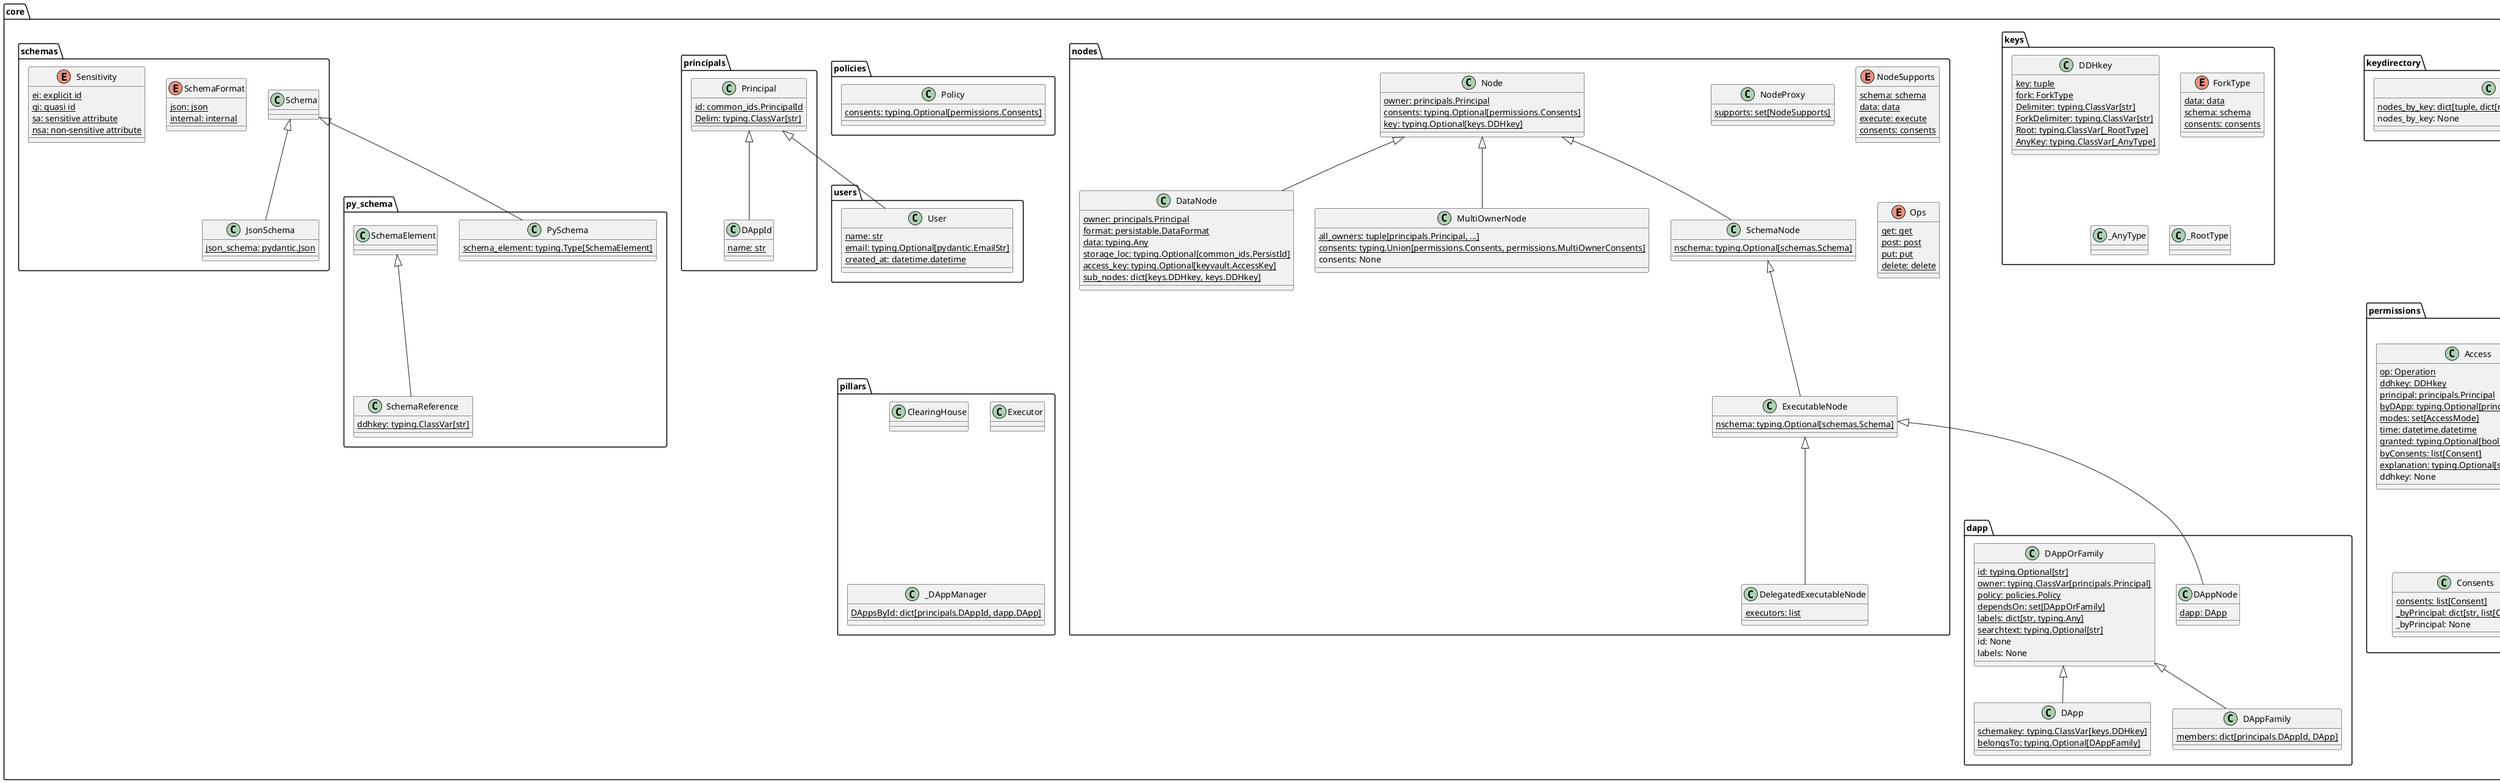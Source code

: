 @startuml
class core.dapp.DApp {
  schemakey: typing.ClassVar[keys.DDHkey] {static}
  belongsTo: typing.Optional[DAppFamily] {static}
}
class core.dapp.DAppFamily {
  members: dict[principals.DAppId, DApp] {static}
}
class core.dapp.DAppNode {
  dapp: DApp {static}
}
class core.dapp.DAppOrFamily {
  id: typing.Optional[str] {static}
  owner: typing.ClassVar[principals.Principal] {static}
  policy: policies.Policy {static}
  dependsOn: set[DAppOrFamily] {static}
  labels: dict[str, typing.Any] {static}
  searchtext: typing.Optional[str] {static}
  id: None
  labels: None
}
class core.errors.AccessError {
  http_status: typing.ClassVar[int] {static}
}
class core.errors.DAppError {
  http_status: typing.ClassVar[int] {static}
}
class core.errors.DDHerror {
  http_status: typing.ClassVar[int] {static}
}
class core.errors.NotFound {
  http_status: typing.ClassVar[int] {static}
}
class core.errors.NotSelectable {
  http_status: typing.ClassVar[int] {static}
}
class core.keydirectory._NodeRegistry {
  nodes_by_key: dict[tuple, dict[nodes.NodeSupports, nodes.NodeProxy]] {static}
  nodes_by_key: None
}
class core.keys.DDHkey {
  key: tuple {static}
  fork: ForkType {static}
  Delimiter: typing.ClassVar[str] {static}
  ForkDelimiter: typing.ClassVar[str] {static}
  Root: typing.ClassVar[_RootType] {static}
  AnyKey: typing.ClassVar[_AnyType] {static}
}
enum core.keys.ForkType {
  data: data {static}
  schema: schema {static}
  consents: consents {static}
}
class core.keys._AnyType {
}
class core.keys._RootType {
}
class core.nodes.DataNode {
  owner: principals.Principal {static}
  format: persistable.DataFormat {static}
  data: typing.Any {static}
  storage_loc: typing.Optional[common_ids.PersistId] {static}
  access_key: typing.Optional[keyvault.AccessKey] {static}
  sub_nodes: dict[keys.DDHkey, keys.DDHkey] {static}
}
class core.nodes.DelegatedExecutableNode {
  executors: list {static}
}
class core.nodes.ExecutableNode {
  nschema: typing.Optional[schemas.Schema] {static}
}
class core.nodes.MultiOwnerNode {
  all_owners: tuple[principals.Principal, ...] {static}
  consents: typing.Union[permissions.Consents, permissions.MultiOwnerConsents] {static}
  consents: None
}
class core.nodes.Node {
  owner: principals.Principal {static}
  consents: typing.Optional[permissions.Consents] {static}
  key: typing.Optional[keys.DDHkey] {static}
}
class core.nodes.NodeProxy {
  supports: set[NodeSupports] {static}
}
enum core.nodes.NodeSupports {
  schema: schema {static}
  data: data {static}
  execute: execute {static}
  consents: consents {static}
}
enum core.nodes.Ops {
  get: get {static}
  post: post {static}
  put: put {static}
  delete: delete {static}
}
class core.nodes.SchemaNode {
  nschema: typing.Optional[schemas.Schema] {static}
}
class core.permissions.Access {
  op: Operation {static}
  ddhkey: DDHkey {static}
  principal: principals.Principal {static}
  byDApp: typing.Optional[principals.DAppId] {static}
  modes: set[AccessMode] {static}
  time: datetime.datetime {static}
  granted: typing.Optional[bool] {static}
  byConsents: list[Consent] {static}
  explanation: typing.Optional[str] {static}
  ddhkey: None
}
enum core.permissions.AccessMode {
  read: read {static}
  protected: protected {static}
  write: write {static}
  anonymous: anonymous {static}
  pseudonym: pseudonym {static}
  aggregated: aggregated {static}
  differential: differential {static}
  confidential: confidential {static}
  schema_read: schema_read {static}
  schema_write: schema_write {static}
  consent_read: consent_read {static}
  write: write {static}
  login: login {static}
}
class core.permissions.Consent {
  grantedTo: list[principals.Principal] {static}
  withApps: set[principals.DAppId] {static}
  withModes: set[AccessMode] {static}
}
class core.permissions.Consents {
  consents: list[Consent] {static}
  _byPrincipal: dict[str, list[Consent]] {static}
  _byPrincipal: None
}
class core.permissions.MultiOwnerConsents {
  consents_by_owner: dict[principals.Principal, Consents] {static}
}
enum core.permissions.Operation {
  get: get {static}
  put: put {static}
  post: post {static}
  delete: delete {static}
}
class core.pillars.ClearingHouse {
}
class core.pillars.Executor {
}
class core.pillars._DAppManager {
  DAppsById: dict[principals.DAppId, dapp.DApp] {static}
}
class core.policies.Policy {
  consents: typing.Optional[permissions.Consents] {static}
}
class core.principals.DAppId {
  name: str {static}
}
class core.principals.Principal {
  id: common_ids.PrincipalId {static}
  Delim: typing.ClassVar[str] {static}
}
class core.users.User {
  name: str {static}
  email: typing.Optional[pydantic.EmailStr] {static}
  created_at: datetime.datetime {static}
}
class core.schemas.JsonSchema {
  json_schema: pydantic.Json {static}
}
class core.py_schema.PySchema {
  schema_element: typing.Type[SchemaElement] {static}
}
class core.schemas.Schema {
}
class core.py_schema.SchemaElement {
}
enum core.schemas.SchemaFormat {
  json: json {static}
  internal: internal {static}
}
class core.py_schema.SchemaReference {
  ddhkey: typing.ClassVar[str] {static}
}
enum core.schemas.Sensitivity {
  ei: explicit id {static}
  qi: quasi id {static}
  sa: sensitive attribute {static}
  nsa: non-sensitive attribute {static}
}
class core.transactions.Transaction {
  trxid: common_ids.TrxId {static}
  for_user: principals.Principal {static}
  accesses: list[permissions.Access] {static}
  exp: datetime.datetime {static}
  read_consentees: set[common_ids.PrincipalId] {static}
  initial_read_consentees: set[common_ids.PrincipalId] {static}
  Transactions: typing.ClassVar[dict[common_ids.TrxId, 'Transaction']] {static}
  TTL: typing.ClassVar[datetime.timedelta] {static}
  read_consentees: None
}
class core.transactions.TrxAccessError {
  http_status: typing.ClassVar[int] {static}
}
core.dapp.DAppOrFamily <|-- core.dapp.DApp
core.dapp.DAppOrFamily <|-- core.dapp.DAppFamily
core.nodes.ExecutableNode <|-- core.dapp.DAppNode
core.errors.DDHerror <|-- core.errors.AccessError
core.errors.DDHerror <|-- core.errors.DAppError
core.errors.DDHerror <|-- core.errors.NotFound
core.errors.DDHerror <|-- core.errors.NotSelectable
core.nodes.Node <|-- core.nodes.DataNode
core.nodes.ExecutableNode <|-- core.nodes.DelegatedExecutableNode
core.nodes.SchemaNode <|-- core.nodes.ExecutableNode
core.nodes.Node <|-- core.nodes.MultiOwnerNode
core.nodes.Node <|-- core.nodes.SchemaNode
core.principals.Principal <|-- core.principals.DAppId
core.principals.Principal <|-- core.users.User
core.schemas.Schema <|-- core.schemas.JsonSchema
core.schemas.Schema <|-- core.py_schema.PySchema
core.py_schema.SchemaElement <|-- core.py_schema.SchemaReference
core.errors.AccessError <|-- core.transactions.TrxAccessError
@enduml

